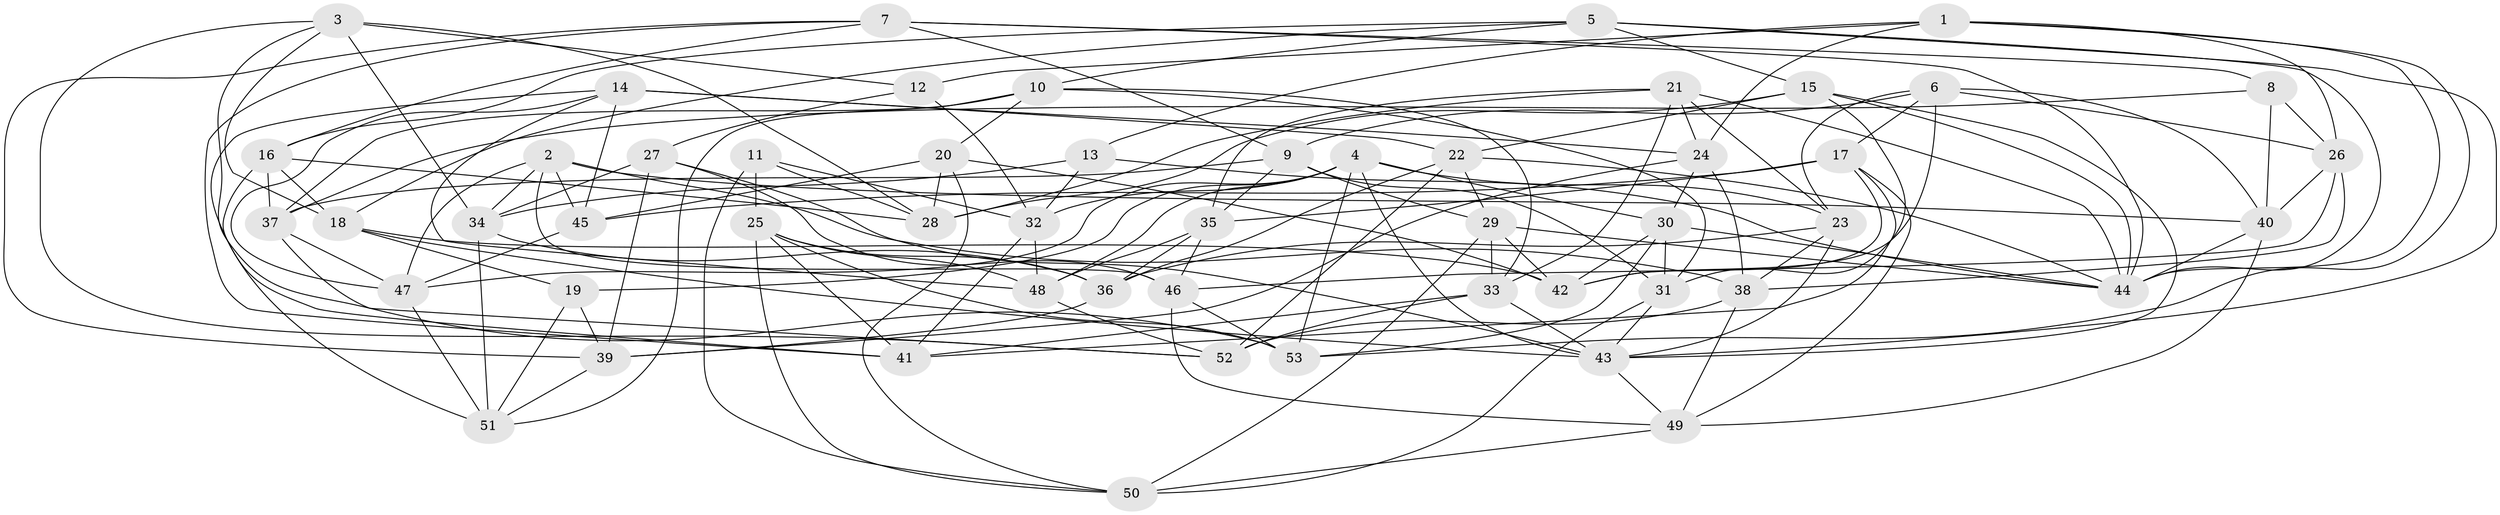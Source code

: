 // original degree distribution, {4: 1.0}
// Generated by graph-tools (version 1.1) at 2025/27/03/09/25 03:27:00]
// undirected, 53 vertices, 157 edges
graph export_dot {
graph [start="1"]
  node [color=gray90,style=filled];
  1;
  2;
  3;
  4;
  5;
  6;
  7;
  8;
  9;
  10;
  11;
  12;
  13;
  14;
  15;
  16;
  17;
  18;
  19;
  20;
  21;
  22;
  23;
  24;
  25;
  26;
  27;
  28;
  29;
  30;
  31;
  32;
  33;
  34;
  35;
  36;
  37;
  38;
  39;
  40;
  41;
  42;
  43;
  44;
  45;
  46;
  47;
  48;
  49;
  50;
  51;
  52;
  53;
  1 -- 12 [weight=1.0];
  1 -- 13 [weight=1.0];
  1 -- 24 [weight=1.0];
  1 -- 26 [weight=1.0];
  1 -- 44 [weight=1.0];
  1 -- 53 [weight=1.0];
  2 -- 34 [weight=1.0];
  2 -- 38 [weight=1.0];
  2 -- 40 [weight=1.0];
  2 -- 45 [weight=1.0];
  2 -- 46 [weight=1.0];
  2 -- 47 [weight=1.0];
  3 -- 12 [weight=1.0];
  3 -- 18 [weight=1.0];
  3 -- 28 [weight=1.0];
  3 -- 34 [weight=1.0];
  3 -- 52 [weight=1.0];
  3 -- 53 [weight=1.0];
  4 -- 19 [weight=1.0];
  4 -- 23 [weight=1.0];
  4 -- 30 [weight=1.0];
  4 -- 32 [weight=1.0];
  4 -- 43 [weight=1.0];
  4 -- 47 [weight=1.0];
  4 -- 48 [weight=1.0];
  4 -- 53 [weight=1.0];
  5 -- 10 [weight=1.0];
  5 -- 15 [weight=1.0];
  5 -- 16 [weight=1.0];
  5 -- 18 [weight=1.0];
  5 -- 43 [weight=1.0];
  5 -- 44 [weight=1.0];
  6 -- 9 [weight=1.0];
  6 -- 17 [weight=1.0];
  6 -- 23 [weight=1.0];
  6 -- 26 [weight=1.0];
  6 -- 40 [weight=1.0];
  6 -- 42 [weight=1.0];
  7 -- 8 [weight=1.0];
  7 -- 9 [weight=1.0];
  7 -- 16 [weight=1.0];
  7 -- 39 [weight=1.0];
  7 -- 41 [weight=1.0];
  7 -- 44 [weight=1.0];
  8 -- 26 [weight=1.0];
  8 -- 37 [weight=1.0];
  8 -- 40 [weight=1.0];
  9 -- 29 [weight=1.0];
  9 -- 31 [weight=1.0];
  9 -- 35 [weight=1.0];
  9 -- 37 [weight=1.0];
  10 -- 20 [weight=1.0];
  10 -- 31 [weight=1.0];
  10 -- 33 [weight=1.0];
  10 -- 37 [weight=1.0];
  10 -- 51 [weight=1.0];
  11 -- 25 [weight=1.0];
  11 -- 28 [weight=1.0];
  11 -- 32 [weight=1.0];
  11 -- 50 [weight=1.0];
  12 -- 27 [weight=1.0];
  12 -- 32 [weight=1.0];
  13 -- 32 [weight=1.0];
  13 -- 34 [weight=1.0];
  13 -- 44 [weight=1.0];
  14 -- 22 [weight=1.0];
  14 -- 24 [weight=1.0];
  14 -- 41 [weight=1.0];
  14 -- 45 [weight=1.0];
  14 -- 47 [weight=1.0];
  14 -- 48 [weight=1.0];
  15 -- 22 [weight=1.0];
  15 -- 28 [weight=1.0];
  15 -- 31 [weight=1.0];
  15 -- 43 [weight=1.0];
  15 -- 44 [weight=1.0];
  16 -- 18 [weight=1.0];
  16 -- 28 [weight=1.0];
  16 -- 37 [weight=1.0];
  16 -- 51 [weight=1.0];
  17 -- 35 [weight=1.0];
  17 -- 41 [weight=1.0];
  17 -- 42 [weight=1.0];
  17 -- 45 [weight=1.0];
  17 -- 49 [weight=1.0];
  18 -- 19 [weight=1.0];
  18 -- 42 [weight=1.0];
  18 -- 43 [weight=1.0];
  19 -- 39 [weight=1.0];
  19 -- 51 [weight=1.0];
  20 -- 28 [weight=1.0];
  20 -- 42 [weight=1.0];
  20 -- 45 [weight=2.0];
  20 -- 50 [weight=1.0];
  21 -- 23 [weight=1.0];
  21 -- 24 [weight=1.0];
  21 -- 28 [weight=1.0];
  21 -- 33 [weight=1.0];
  21 -- 35 [weight=1.0];
  21 -- 44 [weight=1.0];
  22 -- 29 [weight=1.0];
  22 -- 36 [weight=1.0];
  22 -- 44 [weight=1.0];
  22 -- 52 [weight=1.0];
  23 -- 36 [weight=1.0];
  23 -- 38 [weight=1.0];
  23 -- 43 [weight=1.0];
  24 -- 30 [weight=1.0];
  24 -- 38 [weight=1.0];
  24 -- 39 [weight=1.0];
  25 -- 36 [weight=1.0];
  25 -- 41 [weight=1.0];
  25 -- 48 [weight=1.0];
  25 -- 50 [weight=1.0];
  25 -- 53 [weight=1.0];
  26 -- 38 [weight=1.0];
  26 -- 40 [weight=1.0];
  26 -- 46 [weight=1.0];
  27 -- 34 [weight=1.0];
  27 -- 39 [weight=1.0];
  27 -- 43 [weight=2.0];
  27 -- 46 [weight=1.0];
  29 -- 33 [weight=1.0];
  29 -- 42 [weight=1.0];
  29 -- 44 [weight=1.0];
  29 -- 50 [weight=1.0];
  30 -- 31 [weight=1.0];
  30 -- 42 [weight=1.0];
  30 -- 44 [weight=1.0];
  30 -- 53 [weight=1.0];
  31 -- 43 [weight=1.0];
  31 -- 50 [weight=1.0];
  32 -- 41 [weight=1.0];
  32 -- 48 [weight=1.0];
  33 -- 41 [weight=1.0];
  33 -- 43 [weight=1.0];
  33 -- 52 [weight=1.0];
  34 -- 36 [weight=1.0];
  34 -- 51 [weight=1.0];
  35 -- 36 [weight=1.0];
  35 -- 46 [weight=1.0];
  35 -- 48 [weight=1.0];
  36 -- 39 [weight=1.0];
  37 -- 47 [weight=1.0];
  37 -- 52 [weight=1.0];
  38 -- 49 [weight=1.0];
  38 -- 52 [weight=1.0];
  39 -- 51 [weight=1.0];
  40 -- 44 [weight=1.0];
  40 -- 49 [weight=1.0];
  43 -- 49 [weight=1.0];
  45 -- 47 [weight=1.0];
  46 -- 49 [weight=1.0];
  46 -- 53 [weight=1.0];
  47 -- 51 [weight=1.0];
  48 -- 52 [weight=1.0];
  49 -- 50 [weight=1.0];
}
